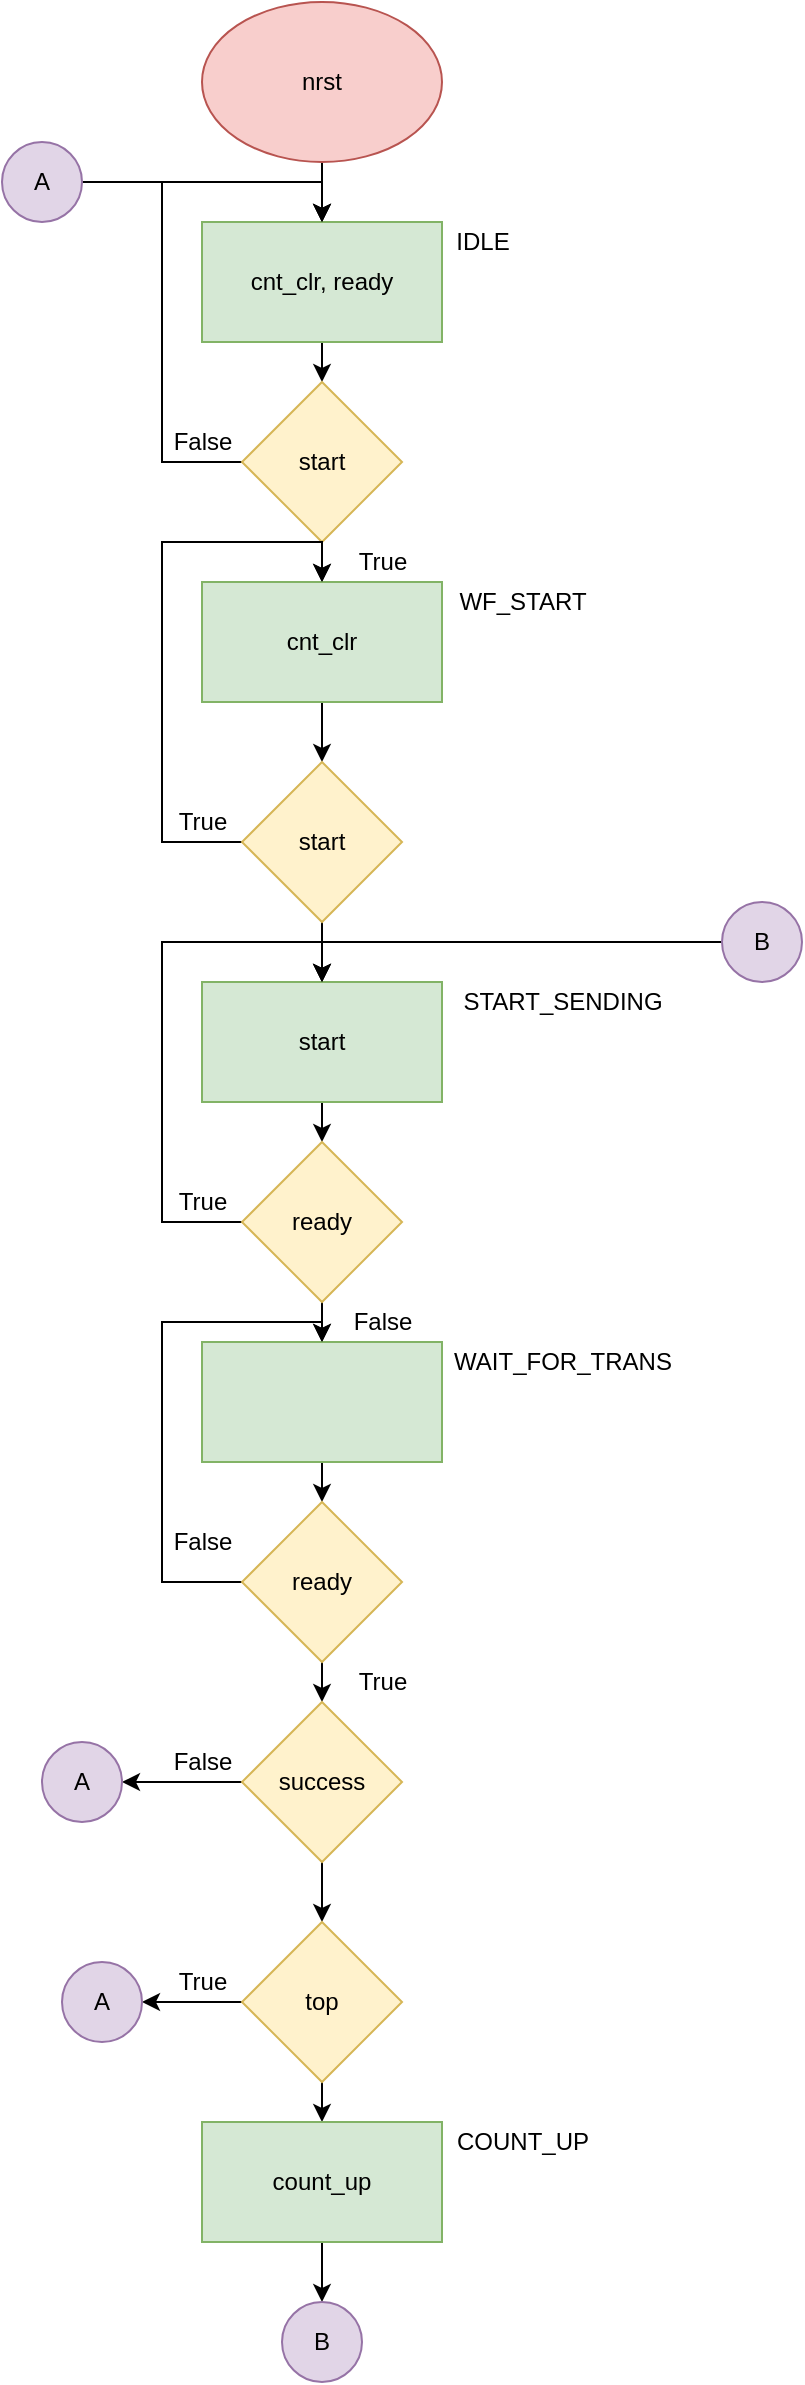 <mxfile version="16.1.2" type="device"><diagram id="xQnj1Tj8yJRb8ZkRaZmV" name="Page-1"><mxGraphModel dx="1102" dy="865" grid="1" gridSize="10" guides="1" tooltips="1" connect="1" arrows="1" fold="1" page="1" pageScale="1" pageWidth="1169" pageHeight="1654" math="0" shadow="0"><root><mxCell id="0"/><mxCell id="1" parent="0"/><mxCell id="Ycd53Mvs4nbk5pdS1OrK-4" style="edgeStyle=orthogonalEdgeStyle;rounded=0;orthogonalLoop=1;jettySize=auto;html=1;exitX=0.5;exitY=1;exitDx=0;exitDy=0;entryX=0.5;entryY=0;entryDx=0;entryDy=0;" parent="1" source="Ycd53Mvs4nbk5pdS1OrK-1" target="Ycd53Mvs4nbk5pdS1OrK-2" edge="1"><mxGeometry relative="1" as="geometry"/></mxCell><mxCell id="Ycd53Mvs4nbk5pdS1OrK-1" value="nrst" style="ellipse;whiteSpace=wrap;html=1;fillColor=#f8cecc;strokeColor=#b85450;" parent="1" vertex="1"><mxGeometry x="290" y="70" width="120" height="80" as="geometry"/></mxCell><mxCell id="Ycd53Mvs4nbk5pdS1OrK-10" style="edgeStyle=orthogonalEdgeStyle;rounded=0;orthogonalLoop=1;jettySize=auto;html=1;exitX=0.5;exitY=1;exitDx=0;exitDy=0;entryX=0.5;entryY=0;entryDx=0;entryDy=0;" parent="1" source="Ycd53Mvs4nbk5pdS1OrK-2" target="Ycd53Mvs4nbk5pdS1OrK-6" edge="1"><mxGeometry relative="1" as="geometry"/></mxCell><mxCell id="Ycd53Mvs4nbk5pdS1OrK-2" value="cnt_clr, ready" style="rounded=0;whiteSpace=wrap;html=1;fillColor=#d5e8d4;strokeColor=#82b366;" parent="1" vertex="1"><mxGeometry x="290" y="180" width="120" height="60" as="geometry"/></mxCell><mxCell id="Ycd53Mvs4nbk5pdS1OrK-5" value="IDLE" style="text;html=1;align=center;verticalAlign=middle;resizable=0;points=[];autosize=1;strokeColor=none;fillColor=none;" parent="1" vertex="1"><mxGeometry x="410" y="180" width="40" height="20" as="geometry"/></mxCell><mxCell id="Ycd53Mvs4nbk5pdS1OrK-8" style="edgeStyle=orthogonalEdgeStyle;rounded=0;orthogonalLoop=1;jettySize=auto;html=1;exitX=0;exitY=0.5;exitDx=0;exitDy=0;entryX=0.5;entryY=0;entryDx=0;entryDy=0;" parent="1" source="Ycd53Mvs4nbk5pdS1OrK-6" target="Ycd53Mvs4nbk5pdS1OrK-2" edge="1"><mxGeometry relative="1" as="geometry"><Array as="points"><mxPoint x="270" y="300"/><mxPoint x="270" y="160"/><mxPoint x="350" y="160"/></Array></mxGeometry></mxCell><mxCell id="Ycd53Mvs4nbk5pdS1OrK-11" style="edgeStyle=orthogonalEdgeStyle;rounded=0;orthogonalLoop=1;jettySize=auto;html=1;exitX=0.5;exitY=1;exitDx=0;exitDy=0;entryX=0.5;entryY=0;entryDx=0;entryDy=0;" parent="1" source="Ycd53Mvs4nbk5pdS1OrK-6" target="Ycd53Mvs4nbk5pdS1OrK-7" edge="1"><mxGeometry relative="1" as="geometry"/></mxCell><mxCell id="Ycd53Mvs4nbk5pdS1OrK-6" value="start" style="rhombus;whiteSpace=wrap;html=1;fillColor=#fff2cc;strokeColor=#d6b656;" parent="1" vertex="1"><mxGeometry x="310" y="260" width="80" height="80" as="geometry"/></mxCell><mxCell id="Ycd53Mvs4nbk5pdS1OrK-15" style="edgeStyle=orthogonalEdgeStyle;rounded=0;orthogonalLoop=1;jettySize=auto;html=1;exitX=0.5;exitY=1;exitDx=0;exitDy=0;entryX=0.5;entryY=0;entryDx=0;entryDy=0;" parent="1" source="Ycd53Mvs4nbk5pdS1OrK-7" target="Ycd53Mvs4nbk5pdS1OrK-14" edge="1"><mxGeometry relative="1" as="geometry"/></mxCell><mxCell id="Ycd53Mvs4nbk5pdS1OrK-7" value="cnt_clr" style="rounded=0;whiteSpace=wrap;html=1;fillColor=#d5e8d4;strokeColor=#82b366;" parent="1" vertex="1"><mxGeometry x="290" y="360" width="120" height="60" as="geometry"/></mxCell><mxCell id="Ycd53Mvs4nbk5pdS1OrK-9" value="False" style="text;html=1;align=center;verticalAlign=middle;resizable=0;points=[];autosize=1;strokeColor=none;fillColor=none;" parent="1" vertex="1"><mxGeometry x="270" y="280" width="40" height="20" as="geometry"/></mxCell><mxCell id="Ycd53Mvs4nbk5pdS1OrK-12" value="True" style="text;html=1;align=center;verticalAlign=middle;resizable=0;points=[];autosize=1;strokeColor=none;fillColor=none;" parent="1" vertex="1"><mxGeometry x="360" y="340" width="40" height="20" as="geometry"/></mxCell><mxCell id="Ycd53Mvs4nbk5pdS1OrK-13" value="WF_START" style="text;html=1;align=center;verticalAlign=middle;resizable=0;points=[];autosize=1;strokeColor=none;fillColor=none;" parent="1" vertex="1"><mxGeometry x="410" y="360" width="80" height="20" as="geometry"/></mxCell><mxCell id="Ycd53Mvs4nbk5pdS1OrK-16" style="edgeStyle=orthogonalEdgeStyle;rounded=0;orthogonalLoop=1;jettySize=auto;html=1;exitX=0;exitY=0.5;exitDx=0;exitDy=0;entryX=0.5;entryY=0;entryDx=0;entryDy=0;" parent="1" source="Ycd53Mvs4nbk5pdS1OrK-14" target="Ycd53Mvs4nbk5pdS1OrK-7" edge="1"><mxGeometry relative="1" as="geometry"><mxPoint x="270" y="440" as="targetPoint"/><Array as="points"><mxPoint x="270" y="490"/><mxPoint x="270" y="340"/><mxPoint x="350" y="340"/></Array></mxGeometry></mxCell><mxCell id="Ycd53Mvs4nbk5pdS1OrK-19" style="edgeStyle=orthogonalEdgeStyle;rounded=0;orthogonalLoop=1;jettySize=auto;html=1;exitX=0.5;exitY=1;exitDx=0;exitDy=0;entryX=0.5;entryY=0;entryDx=0;entryDy=0;" parent="1" source="Ycd53Mvs4nbk5pdS1OrK-14" target="Ycd53Mvs4nbk5pdS1OrK-18" edge="1"><mxGeometry relative="1" as="geometry"/></mxCell><mxCell id="Ycd53Mvs4nbk5pdS1OrK-14" value="start" style="rhombus;whiteSpace=wrap;html=1;fillColor=#fff2cc;strokeColor=#d6b656;" parent="1" vertex="1"><mxGeometry x="310" y="450" width="80" height="80" as="geometry"/></mxCell><mxCell id="Ycd53Mvs4nbk5pdS1OrK-17" value="True" style="text;html=1;align=center;verticalAlign=middle;resizable=0;points=[];autosize=1;strokeColor=none;fillColor=none;" parent="1" vertex="1"><mxGeometry x="270" y="470" width="40" height="20" as="geometry"/></mxCell><mxCell id="Ycd53Mvs4nbk5pdS1OrK-22" style="edgeStyle=orthogonalEdgeStyle;rounded=0;orthogonalLoop=1;jettySize=auto;html=1;exitX=0.5;exitY=1;exitDx=0;exitDy=0;entryX=0.5;entryY=0;entryDx=0;entryDy=0;" parent="1" source="Ycd53Mvs4nbk5pdS1OrK-18" target="Ycd53Mvs4nbk5pdS1OrK-20" edge="1"><mxGeometry relative="1" as="geometry"/></mxCell><mxCell id="Ycd53Mvs4nbk5pdS1OrK-18" value="start" style="rounded=0;whiteSpace=wrap;html=1;fillColor=#d5e8d4;strokeColor=#82b366;" parent="1" vertex="1"><mxGeometry x="290" y="560" width="120" height="60" as="geometry"/></mxCell><mxCell id="Ycd53Mvs4nbk5pdS1OrK-21" style="edgeStyle=orthogonalEdgeStyle;rounded=0;orthogonalLoop=1;jettySize=auto;html=1;exitX=0;exitY=0.5;exitDx=0;exitDy=0;entryX=0.5;entryY=0;entryDx=0;entryDy=0;" parent="1" source="Ycd53Mvs4nbk5pdS1OrK-20" target="Ycd53Mvs4nbk5pdS1OrK-18" edge="1"><mxGeometry relative="1" as="geometry"><Array as="points"><mxPoint x="270" y="680"/><mxPoint x="270" y="540"/><mxPoint x="350" y="540"/></Array></mxGeometry></mxCell><mxCell id="Ycd53Mvs4nbk5pdS1OrK-26" style="edgeStyle=orthogonalEdgeStyle;rounded=0;orthogonalLoop=1;jettySize=auto;html=1;exitX=0.5;exitY=1;exitDx=0;exitDy=0;entryX=0.5;entryY=0;entryDx=0;entryDy=0;" parent="1" source="Ycd53Mvs4nbk5pdS1OrK-20" target="Ycd53Mvs4nbk5pdS1OrK-25" edge="1"><mxGeometry relative="1" as="geometry"/></mxCell><mxCell id="Ycd53Mvs4nbk5pdS1OrK-20" value="ready" style="rhombus;whiteSpace=wrap;html=1;fillColor=#fff2cc;strokeColor=#d6b656;" parent="1" vertex="1"><mxGeometry x="310" y="640" width="80" height="80" as="geometry"/></mxCell><mxCell id="Ycd53Mvs4nbk5pdS1OrK-23" value="START_SENDING" style="text;html=1;align=center;verticalAlign=middle;resizable=0;points=[];autosize=1;strokeColor=none;fillColor=none;" parent="1" vertex="1"><mxGeometry x="410" y="560" width="120" height="20" as="geometry"/></mxCell><mxCell id="Ycd53Mvs4nbk5pdS1OrK-24" value="True" style="text;html=1;align=center;verticalAlign=middle;resizable=0;points=[];autosize=1;strokeColor=none;fillColor=none;" parent="1" vertex="1"><mxGeometry x="270" y="660" width="40" height="20" as="geometry"/></mxCell><mxCell id="Ycd53Mvs4nbk5pdS1OrK-30" style="edgeStyle=orthogonalEdgeStyle;rounded=0;orthogonalLoop=1;jettySize=auto;html=1;exitX=0.5;exitY=1;exitDx=0;exitDy=0;entryX=0.5;entryY=0;entryDx=0;entryDy=0;" parent="1" source="Ycd53Mvs4nbk5pdS1OrK-25" target="Ycd53Mvs4nbk5pdS1OrK-29" edge="1"><mxGeometry relative="1" as="geometry"/></mxCell><mxCell id="Ycd53Mvs4nbk5pdS1OrK-25" value="" style="rounded=0;whiteSpace=wrap;html=1;fillColor=#d5e8d4;strokeColor=#82b366;" parent="1" vertex="1"><mxGeometry x="290" y="740" width="120" height="60" as="geometry"/></mxCell><mxCell id="Ycd53Mvs4nbk5pdS1OrK-27" value="WAIT_FOR_TRANS" style="text;html=1;align=center;verticalAlign=middle;resizable=0;points=[];autosize=1;strokeColor=none;fillColor=none;" parent="1" vertex="1"><mxGeometry x="410" y="740" width="120" height="20" as="geometry"/></mxCell><mxCell id="Ycd53Mvs4nbk5pdS1OrK-28" value="False" style="text;html=1;align=center;verticalAlign=middle;resizable=0;points=[];autosize=1;strokeColor=none;fillColor=none;" parent="1" vertex="1"><mxGeometry x="360" y="720" width="40" height="20" as="geometry"/></mxCell><mxCell id="Ycd53Mvs4nbk5pdS1OrK-31" style="edgeStyle=orthogonalEdgeStyle;rounded=0;orthogonalLoop=1;jettySize=auto;html=1;exitX=0;exitY=0.5;exitDx=0;exitDy=0;entryX=0.5;entryY=0;entryDx=0;entryDy=0;" parent="1" source="Ycd53Mvs4nbk5pdS1OrK-29" target="Ycd53Mvs4nbk5pdS1OrK-25" edge="1"><mxGeometry relative="1" as="geometry"><Array as="points"><mxPoint x="270" y="860"/><mxPoint x="270" y="730"/><mxPoint x="350" y="730"/></Array></mxGeometry></mxCell><mxCell id="Ycd53Mvs4nbk5pdS1OrK-34" style="edgeStyle=orthogonalEdgeStyle;rounded=0;orthogonalLoop=1;jettySize=auto;html=1;exitX=0.5;exitY=1;exitDx=0;exitDy=0;entryX=0.5;entryY=0;entryDx=0;entryDy=0;" parent="1" source="Ycd53Mvs4nbk5pdS1OrK-29" target="Ycd53Mvs4nbk5pdS1OrK-33" edge="1"><mxGeometry relative="1" as="geometry"/></mxCell><mxCell id="Ycd53Mvs4nbk5pdS1OrK-29" value="ready" style="rhombus;whiteSpace=wrap;html=1;fillColor=#fff2cc;strokeColor=#d6b656;" parent="1" vertex="1"><mxGeometry x="310" y="820" width="80" height="80" as="geometry"/></mxCell><mxCell id="Ycd53Mvs4nbk5pdS1OrK-32" value="False" style="text;html=1;align=center;verticalAlign=middle;resizable=0;points=[];autosize=1;strokeColor=none;fillColor=none;" parent="1" vertex="1"><mxGeometry x="270" y="830" width="40" height="20" as="geometry"/></mxCell><mxCell id="Ycd53Mvs4nbk5pdS1OrK-39" style="edgeStyle=orthogonalEdgeStyle;rounded=0;orthogonalLoop=1;jettySize=auto;html=1;exitX=0;exitY=0.5;exitDx=0;exitDy=0;entryX=1;entryY=0.5;entryDx=0;entryDy=0;" parent="1" source="Ycd53Mvs4nbk5pdS1OrK-33" target="Ycd53Mvs4nbk5pdS1OrK-38" edge="1"><mxGeometry relative="1" as="geometry"/></mxCell><mxCell id="Ycd53Mvs4nbk5pdS1OrK-44" style="edgeStyle=orthogonalEdgeStyle;rounded=0;orthogonalLoop=1;jettySize=auto;html=1;exitX=0.5;exitY=1;exitDx=0;exitDy=0;entryX=0.5;entryY=0;entryDx=0;entryDy=0;" parent="1" source="Ycd53Mvs4nbk5pdS1OrK-33" target="Ycd53Mvs4nbk5pdS1OrK-43" edge="1"><mxGeometry relative="1" as="geometry"/></mxCell><mxCell id="Ycd53Mvs4nbk5pdS1OrK-33" value="success" style="rhombus;whiteSpace=wrap;html=1;fillColor=#fff2cc;strokeColor=#d6b656;" parent="1" vertex="1"><mxGeometry x="310" y="920" width="80" height="80" as="geometry"/></mxCell><mxCell id="Ycd53Mvs4nbk5pdS1OrK-35" value="True" style="text;html=1;align=center;verticalAlign=middle;resizable=0;points=[];autosize=1;strokeColor=none;fillColor=none;" parent="1" vertex="1"><mxGeometry x="360" y="900" width="40" height="20" as="geometry"/></mxCell><mxCell id="Ycd53Mvs4nbk5pdS1OrK-37" style="edgeStyle=orthogonalEdgeStyle;rounded=0;orthogonalLoop=1;jettySize=auto;html=1;exitX=1;exitY=0.5;exitDx=0;exitDy=0;entryX=0.5;entryY=0;entryDx=0;entryDy=0;" parent="1" source="Ycd53Mvs4nbk5pdS1OrK-36" target="Ycd53Mvs4nbk5pdS1OrK-2" edge="1"><mxGeometry relative="1" as="geometry"/></mxCell><mxCell id="Ycd53Mvs4nbk5pdS1OrK-36" value="A" style="ellipse;whiteSpace=wrap;html=1;aspect=fixed;fillColor=#e1d5e7;strokeColor=#9673a6;" parent="1" vertex="1"><mxGeometry x="190" y="140" width="40" height="40" as="geometry"/></mxCell><mxCell id="Ycd53Mvs4nbk5pdS1OrK-38" value="A" style="ellipse;whiteSpace=wrap;html=1;aspect=fixed;fillColor=#e1d5e7;strokeColor=#9673a6;" parent="1" vertex="1"><mxGeometry x="210" y="940" width="40" height="40" as="geometry"/></mxCell><mxCell id="Ycd53Mvs4nbk5pdS1OrK-40" value="False" style="text;html=1;align=center;verticalAlign=middle;resizable=0;points=[];autosize=1;strokeColor=none;fillColor=none;" parent="1" vertex="1"><mxGeometry x="270" y="940" width="40" height="20" as="geometry"/></mxCell><mxCell id="Ycd53Mvs4nbk5pdS1OrK-46" style="edgeStyle=orthogonalEdgeStyle;rounded=0;orthogonalLoop=1;jettySize=auto;html=1;exitX=0;exitY=0.5;exitDx=0;exitDy=0;entryX=1;entryY=0.5;entryDx=0;entryDy=0;" parent="1" source="Ycd53Mvs4nbk5pdS1OrK-43" target="Ycd53Mvs4nbk5pdS1OrK-45" edge="1"><mxGeometry relative="1" as="geometry"/></mxCell><mxCell id="Ycd53Mvs4nbk5pdS1OrK-49" style="edgeStyle=orthogonalEdgeStyle;rounded=0;orthogonalLoop=1;jettySize=auto;html=1;exitX=0.5;exitY=1;exitDx=0;exitDy=0;entryX=0.5;entryY=0;entryDx=0;entryDy=0;" parent="1" source="Ycd53Mvs4nbk5pdS1OrK-43" target="Ycd53Mvs4nbk5pdS1OrK-48" edge="1"><mxGeometry relative="1" as="geometry"/></mxCell><mxCell id="Ycd53Mvs4nbk5pdS1OrK-43" value="top" style="rhombus;whiteSpace=wrap;html=1;fillColor=#fff2cc;strokeColor=#d6b656;" parent="1" vertex="1"><mxGeometry x="310" y="1030" width="80" height="80" as="geometry"/></mxCell><mxCell id="Ycd53Mvs4nbk5pdS1OrK-45" value="A" style="ellipse;whiteSpace=wrap;html=1;aspect=fixed;fillColor=#e1d5e7;strokeColor=#9673a6;" parent="1" vertex="1"><mxGeometry x="220" y="1050" width="40" height="40" as="geometry"/></mxCell><mxCell id="Ycd53Mvs4nbk5pdS1OrK-47" value="True" style="text;html=1;align=center;verticalAlign=middle;resizable=0;points=[];autosize=1;strokeColor=none;fillColor=none;" parent="1" vertex="1"><mxGeometry x="270" y="1050" width="40" height="20" as="geometry"/></mxCell><mxCell id="Ycd53Mvs4nbk5pdS1OrK-54" style="edgeStyle=orthogonalEdgeStyle;rounded=0;orthogonalLoop=1;jettySize=auto;html=1;exitX=0.5;exitY=1;exitDx=0;exitDy=0;entryX=0.5;entryY=0;entryDx=0;entryDy=0;" parent="1" source="Ycd53Mvs4nbk5pdS1OrK-48" target="Ycd53Mvs4nbk5pdS1OrK-53" edge="1"><mxGeometry relative="1" as="geometry"/></mxCell><mxCell id="Ycd53Mvs4nbk5pdS1OrK-48" value="count_up" style="rounded=0;whiteSpace=wrap;html=1;fillColor=#d5e8d4;strokeColor=#82b366;" parent="1" vertex="1"><mxGeometry x="290" y="1130" width="120" height="60" as="geometry"/></mxCell><mxCell id="Ycd53Mvs4nbk5pdS1OrK-50" value="COUNT_UP" style="text;html=1;align=center;verticalAlign=middle;resizable=0;points=[];autosize=1;strokeColor=none;fillColor=none;" parent="1" vertex="1"><mxGeometry x="410" y="1130" width="80" height="20" as="geometry"/></mxCell><mxCell id="Ycd53Mvs4nbk5pdS1OrK-52" style="edgeStyle=orthogonalEdgeStyle;rounded=0;orthogonalLoop=1;jettySize=auto;html=1;exitX=0;exitY=0.5;exitDx=0;exitDy=0;entryX=0.5;entryY=0;entryDx=0;entryDy=0;" parent="1" source="Ycd53Mvs4nbk5pdS1OrK-51" target="Ycd53Mvs4nbk5pdS1OrK-18" edge="1"><mxGeometry relative="1" as="geometry"/></mxCell><mxCell id="Ycd53Mvs4nbk5pdS1OrK-51" value="B" style="ellipse;whiteSpace=wrap;html=1;aspect=fixed;fillColor=#e1d5e7;strokeColor=#9673a6;" parent="1" vertex="1"><mxGeometry x="550" y="520" width="40" height="40" as="geometry"/></mxCell><mxCell id="Ycd53Mvs4nbk5pdS1OrK-53" value="B" style="ellipse;whiteSpace=wrap;html=1;aspect=fixed;fillColor=#e1d5e7;strokeColor=#9673a6;" parent="1" vertex="1"><mxGeometry x="330" y="1220" width="40" height="40" as="geometry"/></mxCell></root></mxGraphModel></diagram></mxfile>